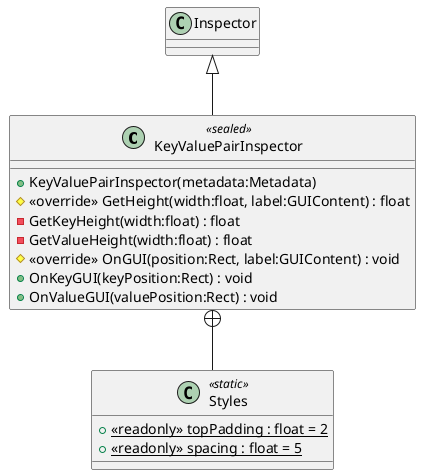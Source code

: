 @startuml
class KeyValuePairInspector <<sealed>> {
    + KeyValuePairInspector(metadata:Metadata)
    # <<override>> GetHeight(width:float, label:GUIContent) : float
    - GetKeyHeight(width:float) : float
    - GetValueHeight(width:float) : float
    # <<override>> OnGUI(position:Rect, label:GUIContent) : void
    + OnKeyGUI(keyPosition:Rect) : void
    + OnValueGUI(valuePosition:Rect) : void
}
class Styles <<static>> {
    + {static} <<readonly>> topPadding : float = 2
    + {static} <<readonly>> spacing : float = 5
}
Inspector <|-- KeyValuePairInspector
KeyValuePairInspector +-- Styles
@enduml

